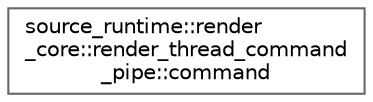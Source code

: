 digraph "类继承关系图"
{
 // LATEX_PDF_SIZE
  bgcolor="transparent";
  edge [fontname=Helvetica,fontsize=10,labelfontname=Helvetica,labelfontsize=10];
  node [fontname=Helvetica,fontsize=10,shape=box,height=0.2,width=0.4];
  rankdir="LR";
  Node0 [id="Node000000",label="source_runtime::render\l_core::render_thread_command\l_pipe::command",height=0.2,width=0.4,color="grey40", fillcolor="white", style="filled",URL="$structsource__runtime_1_1render__core_1_1render__thread__command__pipe_1_1command.html",tooltip=" "];
}
